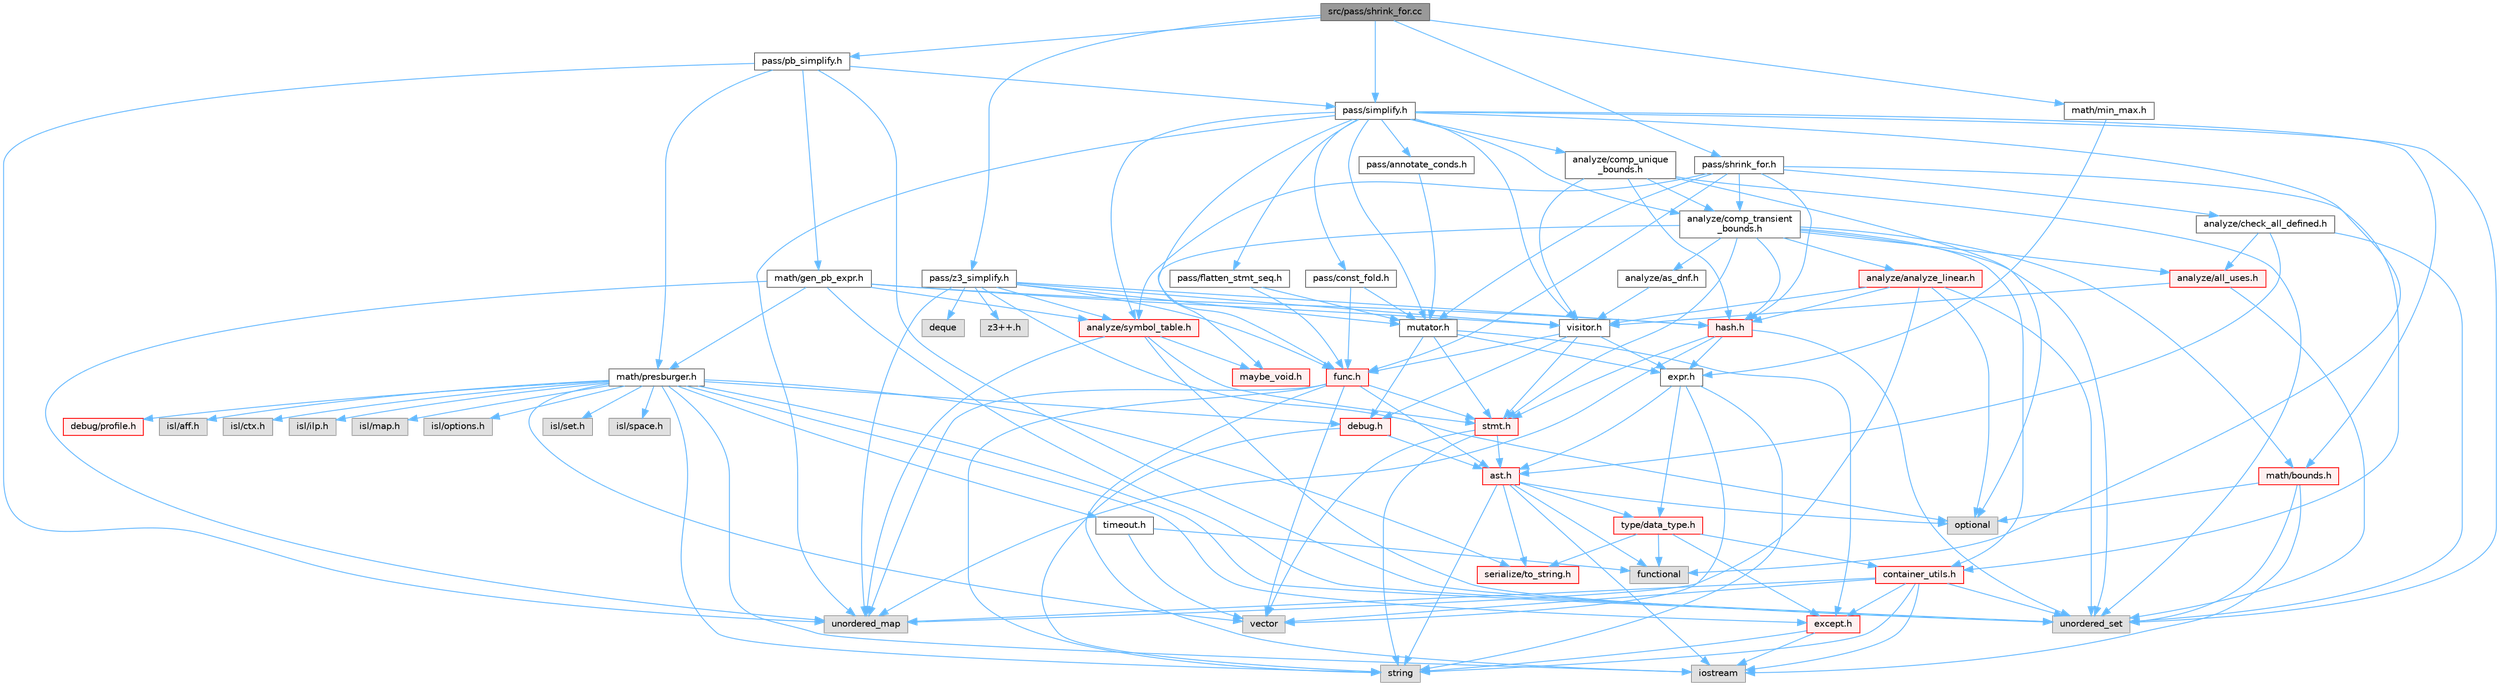 digraph "src/pass/shrink_for.cc"
{
 // LATEX_PDF_SIZE
  bgcolor="transparent";
  edge [fontname=Helvetica,fontsize=10,labelfontname=Helvetica,labelfontsize=10];
  node [fontname=Helvetica,fontsize=10,shape=box,height=0.2,width=0.4];
  Node1 [label="src/pass/shrink_for.cc",height=0.2,width=0.4,color="gray40", fillcolor="grey60", style="filled", fontcolor="black",tooltip=" "];
  Node1 -> Node2 [color="steelblue1",style="solid"];
  Node2 [label="math/min_max.h",height=0.2,width=0.4,color="grey40", fillcolor="white", style="filled",URL="$min__max_8h.html",tooltip=" "];
  Node2 -> Node3 [color="steelblue1",style="solid"];
  Node3 [label="expr.h",height=0.2,width=0.4,color="grey40", fillcolor="white", style="filled",URL="$expr_8h.html",tooltip=" "];
  Node3 -> Node4 [color="steelblue1",style="solid"];
  Node4 [label="string",height=0.2,width=0.4,color="grey60", fillcolor="#E0E0E0", style="filled",tooltip=" "];
  Node3 -> Node5 [color="steelblue1",style="solid"];
  Node5 [label="vector",height=0.2,width=0.4,color="grey60", fillcolor="#E0E0E0", style="filled",tooltip=" "];
  Node3 -> Node6 [color="steelblue1",style="solid"];
  Node6 [label="ast.h",height=0.2,width=0.4,color="red", fillcolor="#FFF0F0", style="filled",URL="$ast_8h.html",tooltip=" "];
  Node6 -> Node8 [color="steelblue1",style="solid"];
  Node8 [label="functional",height=0.2,width=0.4,color="grey60", fillcolor="#E0E0E0", style="filled",tooltip=" "];
  Node6 -> Node9 [color="steelblue1",style="solid"];
  Node9 [label="iostream",height=0.2,width=0.4,color="grey60", fillcolor="#E0E0E0", style="filled",tooltip=" "];
  Node6 -> Node10 [color="steelblue1",style="solid"];
  Node10 [label="optional",height=0.2,width=0.4,color="grey60", fillcolor="#E0E0E0", style="filled",tooltip=" "];
  Node6 -> Node4 [color="steelblue1",style="solid"];
  Node6 -> Node25 [color="steelblue1",style="solid"];
  Node25 [label="serialize/to_string.h",height=0.2,width=0.4,color="red", fillcolor="#FFF0F0", style="filled",URL="$to__string_8h.html",tooltip=" "];
  Node6 -> Node28 [color="steelblue1",style="solid"];
  Node28 [label="type/data_type.h",height=0.2,width=0.4,color="red", fillcolor="#FFF0F0", style="filled",URL="$data__type_8h.html",tooltip=" "];
  Node28 -> Node8 [color="steelblue1",style="solid"];
  Node28 -> Node30 [color="steelblue1",style="solid"];
  Node30 [label="container_utils.h",height=0.2,width=0.4,color="red", fillcolor="#FFF0F0", style="filled",URL="$container__utils_8h.html",tooltip=" "];
  Node30 -> Node9 [color="steelblue1",style="solid"];
  Node30 -> Node4 [color="steelblue1",style="solid"];
  Node30 -> Node35 [color="steelblue1",style="solid"];
  Node35 [label="unordered_map",height=0.2,width=0.4,color="grey60", fillcolor="#E0E0E0", style="filled",tooltip=" "];
  Node30 -> Node15 [color="steelblue1",style="solid"];
  Node15 [label="unordered_set",height=0.2,width=0.4,color="grey60", fillcolor="#E0E0E0", style="filled",tooltip=" "];
  Node30 -> Node5 [color="steelblue1",style="solid"];
  Node30 -> Node23 [color="steelblue1",style="solid"];
  Node23 [label="except.h",height=0.2,width=0.4,color="red", fillcolor="#FFF0F0", style="filled",URL="$except_8h.html",tooltip=" "];
  Node23 -> Node9 [color="steelblue1",style="solid"];
  Node23 -> Node4 [color="steelblue1",style="solid"];
  Node28 -> Node23 [color="steelblue1",style="solid"];
  Node28 -> Node25 [color="steelblue1",style="solid"];
  Node3 -> Node28 [color="steelblue1",style="solid"];
  Node1 -> Node38 [color="steelblue1",style="solid"];
  Node38 [label="pass/pb_simplify.h",height=0.2,width=0.4,color="grey40", fillcolor="white", style="filled",URL="$pb__simplify_8h.html",tooltip=" "];
  Node38 -> Node35 [color="steelblue1",style="solid"];
  Node38 -> Node15 [color="steelblue1",style="solid"];
  Node38 -> Node39 [color="steelblue1",style="solid"];
  Node39 [label="math/gen_pb_expr.h",height=0.2,width=0.4,color="grey40", fillcolor="white", style="filled",URL="$gen__pb__expr_8h.html",tooltip=" "];
  Node39 -> Node35 [color="steelblue1",style="solid"];
  Node39 -> Node15 [color="steelblue1",style="solid"];
  Node39 -> Node40 [color="steelblue1",style="solid"];
  Node40 [label="analyze/symbol_table.h",height=0.2,width=0.4,color="red", fillcolor="#FFF0F0", style="filled",URL="$symbol__table_8h.html",tooltip=" "];
  Node40 -> Node35 [color="steelblue1",style="solid"];
  Node40 -> Node15 [color="steelblue1",style="solid"];
  Node40 -> Node41 [color="steelblue1",style="solid"];
  Node41 [label="maybe_void.h",height=0.2,width=0.4,color="red", fillcolor="#FFF0F0", style="filled",URL="$maybe__void_8h.html",tooltip=" "];
  Node40 -> Node43 [color="steelblue1",style="solid"];
  Node43 [label="stmt.h",height=0.2,width=0.4,color="red", fillcolor="#FFF0F0", style="filled",URL="$stmt_8h.html",tooltip=" "];
  Node43 -> Node4 [color="steelblue1",style="solid"];
  Node43 -> Node5 [color="steelblue1",style="solid"];
  Node43 -> Node6 [color="steelblue1",style="solid"];
  Node39 -> Node52 [color="steelblue1",style="solid"];
  Node52 [label="hash.h",height=0.2,width=0.4,color="red", fillcolor="#FFF0F0", style="filled",URL="$hash_8h.html",tooltip=" "];
  Node52 -> Node35 [color="steelblue1",style="solid"];
  Node52 -> Node15 [color="steelblue1",style="solid"];
  Node52 -> Node3 [color="steelblue1",style="solid"];
  Node52 -> Node43 [color="steelblue1",style="solid"];
  Node39 -> Node53 [color="steelblue1",style="solid"];
  Node53 [label="math/presburger.h",height=0.2,width=0.4,color="grey40", fillcolor="white", style="filled",URL="$presburger_8h.html",tooltip=" "];
  Node53 -> Node9 [color="steelblue1",style="solid"];
  Node53 -> Node4 [color="steelblue1",style="solid"];
  Node53 -> Node15 [color="steelblue1",style="solid"];
  Node53 -> Node5 [color="steelblue1",style="solid"];
  Node53 -> Node54 [color="steelblue1",style="solid"];
  Node54 [label="isl/aff.h",height=0.2,width=0.4,color="grey60", fillcolor="#E0E0E0", style="filled",tooltip=" "];
  Node53 -> Node55 [color="steelblue1",style="solid"];
  Node55 [label="isl/ctx.h",height=0.2,width=0.4,color="grey60", fillcolor="#E0E0E0", style="filled",tooltip=" "];
  Node53 -> Node56 [color="steelblue1",style="solid"];
  Node56 [label="isl/ilp.h",height=0.2,width=0.4,color="grey60", fillcolor="#E0E0E0", style="filled",tooltip=" "];
  Node53 -> Node57 [color="steelblue1",style="solid"];
  Node57 [label="isl/map.h",height=0.2,width=0.4,color="grey60", fillcolor="#E0E0E0", style="filled",tooltip=" "];
  Node53 -> Node58 [color="steelblue1",style="solid"];
  Node58 [label="isl/options.h",height=0.2,width=0.4,color="grey60", fillcolor="#E0E0E0", style="filled",tooltip=" "];
  Node53 -> Node59 [color="steelblue1",style="solid"];
  Node59 [label="isl/set.h",height=0.2,width=0.4,color="grey60", fillcolor="#E0E0E0", style="filled",tooltip=" "];
  Node53 -> Node60 [color="steelblue1",style="solid"];
  Node60 [label="isl/space.h",height=0.2,width=0.4,color="grey60", fillcolor="#E0E0E0", style="filled",tooltip=" "];
  Node53 -> Node61 [color="steelblue1",style="solid"];
  Node61 [label="debug.h",height=0.2,width=0.4,color="red", fillcolor="#FFF0F0", style="filled",URL="$debug_8h.html",tooltip=" "];
  Node61 -> Node4 [color="steelblue1",style="solid"];
  Node61 -> Node6 [color="steelblue1",style="solid"];
  Node53 -> Node65 [color="steelblue1",style="solid"];
  Node65 [label="debug/profile.h",height=0.2,width=0.4,color="red", fillcolor="#FFF0F0", style="filled",URL="$profile_8h.html",tooltip=" "];
  Node53 -> Node23 [color="steelblue1",style="solid"];
  Node53 -> Node25 [color="steelblue1",style="solid"];
  Node53 -> Node68 [color="steelblue1",style="solid"];
  Node68 [label="timeout.h",height=0.2,width=0.4,color="grey40", fillcolor="white", style="filled",URL="$timeout_8h.html",tooltip=" "];
  Node68 -> Node8 [color="steelblue1",style="solid"];
  Node68 -> Node5 [color="steelblue1",style="solid"];
  Node39 -> Node69 [color="steelblue1",style="solid"];
  Node69 [label="visitor.h",height=0.2,width=0.4,color="grey40", fillcolor="white", style="filled",URL="$visitor_8h.html",tooltip=" "];
  Node69 -> Node61 [color="steelblue1",style="solid"];
  Node69 -> Node3 [color="steelblue1",style="solid"];
  Node69 -> Node70 [color="steelblue1",style="solid"];
  Node70 [label="func.h",height=0.2,width=0.4,color="red", fillcolor="#FFF0F0", style="filled",URL="$func_8h.html",tooltip=" "];
  Node70 -> Node9 [color="steelblue1",style="solid"];
  Node70 -> Node4 [color="steelblue1",style="solid"];
  Node70 -> Node35 [color="steelblue1",style="solid"];
  Node70 -> Node5 [color="steelblue1",style="solid"];
  Node70 -> Node6 [color="steelblue1",style="solid"];
  Node70 -> Node43 [color="steelblue1",style="solid"];
  Node69 -> Node43 [color="steelblue1",style="solid"];
  Node38 -> Node53 [color="steelblue1",style="solid"];
  Node38 -> Node76 [color="steelblue1",style="solid"];
  Node76 [label="pass/simplify.h",height=0.2,width=0.4,color="grey40", fillcolor="white", style="filled",URL="$simplify_8h.html",tooltip=" "];
  Node76 -> Node8 [color="steelblue1",style="solid"];
  Node76 -> Node35 [color="steelblue1",style="solid"];
  Node76 -> Node15 [color="steelblue1",style="solid"];
  Node76 -> Node77 [color="steelblue1",style="solid"];
  Node77 [label="analyze/comp_transient\l_bounds.h",height=0.2,width=0.4,color="grey40", fillcolor="white", style="filled",URL="$comp__transient__bounds_8h.html",tooltip=" "];
  Node77 -> Node15 [color="steelblue1",style="solid"];
  Node77 -> Node78 [color="steelblue1",style="solid"];
  Node78 [label="analyze/all_uses.h",height=0.2,width=0.4,color="red", fillcolor="#FFF0F0", style="filled",URL="$all__uses_8h.html",tooltip=" "];
  Node78 -> Node15 [color="steelblue1",style="solid"];
  Node78 -> Node69 [color="steelblue1",style="solid"];
  Node77 -> Node81 [color="steelblue1",style="solid"];
  Node81 [label="analyze/analyze_linear.h",height=0.2,width=0.4,color="red", fillcolor="#FFF0F0", style="filled",URL="$analyze__linear_8h.html",tooltip=" "];
  Node81 -> Node10 [color="steelblue1",style="solid"];
  Node81 -> Node35 [color="steelblue1",style="solid"];
  Node81 -> Node15 [color="steelblue1",style="solid"];
  Node81 -> Node52 [color="steelblue1",style="solid"];
  Node81 -> Node69 [color="steelblue1",style="solid"];
  Node77 -> Node83 [color="steelblue1",style="solid"];
  Node83 [label="analyze/as_dnf.h",height=0.2,width=0.4,color="grey40", fillcolor="white", style="filled",URL="$as__dnf_8h.html",tooltip=" "];
  Node83 -> Node69 [color="steelblue1",style="solid"];
  Node77 -> Node30 [color="steelblue1",style="solid"];
  Node77 -> Node52 [color="steelblue1",style="solid"];
  Node77 -> Node84 [color="steelblue1",style="solid"];
  Node84 [label="math/bounds.h",height=0.2,width=0.4,color="red", fillcolor="#FFF0F0", style="filled",URL="$bounds_8h.html",tooltip=" "];
  Node84 -> Node9 [color="steelblue1",style="solid"];
  Node84 -> Node10 [color="steelblue1",style="solid"];
  Node84 -> Node15 [color="steelblue1",style="solid"];
  Node77 -> Node41 [color="steelblue1",style="solid"];
  Node77 -> Node43 [color="steelblue1",style="solid"];
  Node76 -> Node88 [color="steelblue1",style="solid"];
  Node88 [label="analyze/comp_unique\l_bounds.h",height=0.2,width=0.4,color="grey40", fillcolor="white", style="filled",URL="$comp__unique__bounds_8h.html",tooltip=" "];
  Node88 -> Node10 [color="steelblue1",style="solid"];
  Node88 -> Node15 [color="steelblue1",style="solid"];
  Node88 -> Node77 [color="steelblue1",style="solid"];
  Node88 -> Node52 [color="steelblue1",style="solid"];
  Node88 -> Node69 [color="steelblue1",style="solid"];
  Node76 -> Node40 [color="steelblue1",style="solid"];
  Node76 -> Node70 [color="steelblue1",style="solid"];
  Node76 -> Node84 [color="steelblue1",style="solid"];
  Node76 -> Node89 [color="steelblue1",style="solid"];
  Node89 [label="mutator.h",height=0.2,width=0.4,color="grey40", fillcolor="white", style="filled",URL="$mutator_8h.html",tooltip=" "];
  Node89 -> Node61 [color="steelblue1",style="solid"];
  Node89 -> Node23 [color="steelblue1",style="solid"];
  Node89 -> Node3 [color="steelblue1",style="solid"];
  Node89 -> Node43 [color="steelblue1",style="solid"];
  Node76 -> Node90 [color="steelblue1",style="solid"];
  Node90 [label="pass/annotate_conds.h",height=0.2,width=0.4,color="grey40", fillcolor="white", style="filled",URL="$annotate__conds_8h.html",tooltip=" "];
  Node90 -> Node89 [color="steelblue1",style="solid"];
  Node76 -> Node91 [color="steelblue1",style="solid"];
  Node91 [label="pass/const_fold.h",height=0.2,width=0.4,color="grey40", fillcolor="white", style="filled",URL="$const__fold_8h.html",tooltip=" "];
  Node91 -> Node70 [color="steelblue1",style="solid"];
  Node91 -> Node89 [color="steelblue1",style="solid"];
  Node76 -> Node92 [color="steelblue1",style="solid"];
  Node92 [label="pass/flatten_stmt_seq.h",height=0.2,width=0.4,color="grey40", fillcolor="white", style="filled",URL="$flatten__stmt__seq_8h.html",tooltip=" "];
  Node92 -> Node70 [color="steelblue1",style="solid"];
  Node92 -> Node89 [color="steelblue1",style="solid"];
  Node76 -> Node69 [color="steelblue1",style="solid"];
  Node1 -> Node93 [color="steelblue1",style="solid"];
  Node93 [label="pass/shrink_for.h",height=0.2,width=0.4,color="grey40", fillcolor="white", style="filled",URL="$shrink__for_8h.html",tooltip=" "];
  Node93 -> Node94 [color="steelblue1",style="solid"];
  Node94 [label="analyze/check_all_defined.h",height=0.2,width=0.4,color="grey40", fillcolor="white", style="filled",URL="$check__all__defined_8h.html",tooltip=" "];
  Node94 -> Node15 [color="steelblue1",style="solid"];
  Node94 -> Node78 [color="steelblue1",style="solid"];
  Node94 -> Node6 [color="steelblue1",style="solid"];
  Node93 -> Node77 [color="steelblue1",style="solid"];
  Node93 -> Node40 [color="steelblue1",style="solid"];
  Node93 -> Node30 [color="steelblue1",style="solid"];
  Node93 -> Node70 [color="steelblue1",style="solid"];
  Node93 -> Node52 [color="steelblue1",style="solid"];
  Node93 -> Node89 [color="steelblue1",style="solid"];
  Node1 -> Node76 [color="steelblue1",style="solid"];
  Node1 -> Node95 [color="steelblue1",style="solid"];
  Node95 [label="pass/z3_simplify.h",height=0.2,width=0.4,color="grey40", fillcolor="white", style="filled",URL="$z3__simplify_8h.html",tooltip=" "];
  Node95 -> Node96 [color="steelblue1",style="solid"];
  Node96 [label="deque",height=0.2,width=0.4,color="grey60", fillcolor="#E0E0E0", style="filled",tooltip=" "];
  Node95 -> Node10 [color="steelblue1",style="solid"];
  Node95 -> Node35 [color="steelblue1",style="solid"];
  Node95 -> Node97 [color="steelblue1",style="solid"];
  Node97 [label="z3++.h",height=0.2,width=0.4,color="grey60", fillcolor="#E0E0E0", style="filled",tooltip=" "];
  Node95 -> Node40 [color="steelblue1",style="solid"];
  Node95 -> Node70 [color="steelblue1",style="solid"];
  Node95 -> Node52 [color="steelblue1",style="solid"];
  Node95 -> Node89 [color="steelblue1",style="solid"];
  Node95 -> Node69 [color="steelblue1",style="solid"];
}
